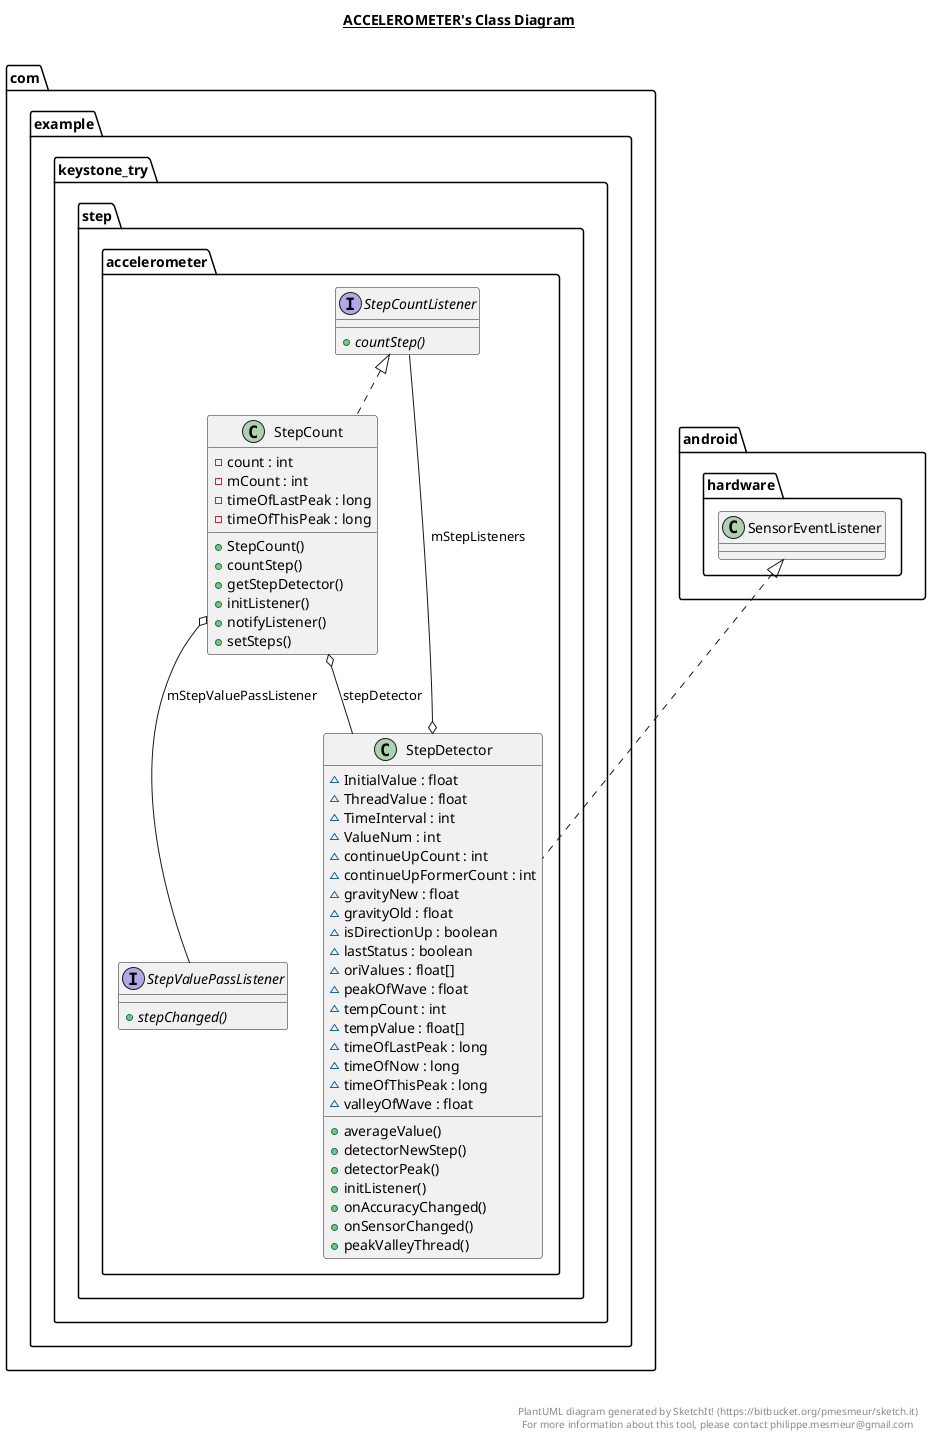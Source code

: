 @startuml

title __ACCELEROMETER's Class Diagram__\n

  namespace com.example.keystone_try {
    namespace step {
      namespace accelerometer {
        class com.example.keystone_try.step.accelerometer.StepCount {
            - count : int
            - mCount : int
            - timeOfLastPeak : long
            - timeOfThisPeak : long
            + StepCount()
            + countStep()
            + getStepDetector()
            + initListener()
            + notifyListener()
            + setSteps()
        }
      }
    }
  }
  

  namespace com.example.keystone_try {
    namespace step {
      namespace accelerometer {
        interface com.example.keystone_try.step.accelerometer.StepCountListener {
            {abstract} + countStep()
        }
      }
    }
  }
  

  namespace com.example.keystone_try {
    namespace step {
      namespace accelerometer {
        class com.example.keystone_try.step.accelerometer.StepDetector {
            ~ InitialValue : float
            ~ ThreadValue : float
            ~ TimeInterval : int
            ~ ValueNum : int
            ~ continueUpCount : int
            ~ continueUpFormerCount : int
            ~ gravityNew : float
            ~ gravityOld : float
            ~ isDirectionUp : boolean
            ~ lastStatus : boolean
            ~ oriValues : float[]
            ~ peakOfWave : float
            ~ tempCount : int
            ~ tempValue : float[]
            ~ timeOfLastPeak : long
            ~ timeOfNow : long
            ~ timeOfThisPeak : long
            ~ valleyOfWave : float
            + averageValue()
            + detectorNewStep()
            + detectorPeak()
            + initListener()
            + onAccuracyChanged()
            + onSensorChanged()
            + peakValleyThread()
        }
      }
    }
  }
  

  namespace com.example.keystone_try {
    namespace step {
      namespace accelerometer {
        interface com.example.keystone_try.step.accelerometer.StepValuePassListener {
            {abstract} + stepChanged()
        }
      }
    }
  }
  

  com.example.keystone_try.step.accelerometer.StepCount .up.|> com.example.keystone_try.step.accelerometer.StepCountListener
  com.example.keystone_try.step.accelerometer.StepCount o-- com.example.keystone_try.step.accelerometer.StepValuePassListener : mStepValuePassListener
  com.example.keystone_try.step.accelerometer.StepCount o-- com.example.keystone_try.step.accelerometer.StepDetector : stepDetector
  com.example.keystone_try.step.accelerometer.StepDetector .up.|> android.hardware.SensorEventListener
  com.example.keystone_try.step.accelerometer.StepDetector o-- com.example.keystone_try.step.accelerometer.StepCountListener : mStepListeners


right footer


PlantUML diagram generated by SketchIt! (https://bitbucket.org/pmesmeur/sketch.it)
For more information about this tool, please contact philippe.mesmeur@gmail.com
endfooter

@enduml

